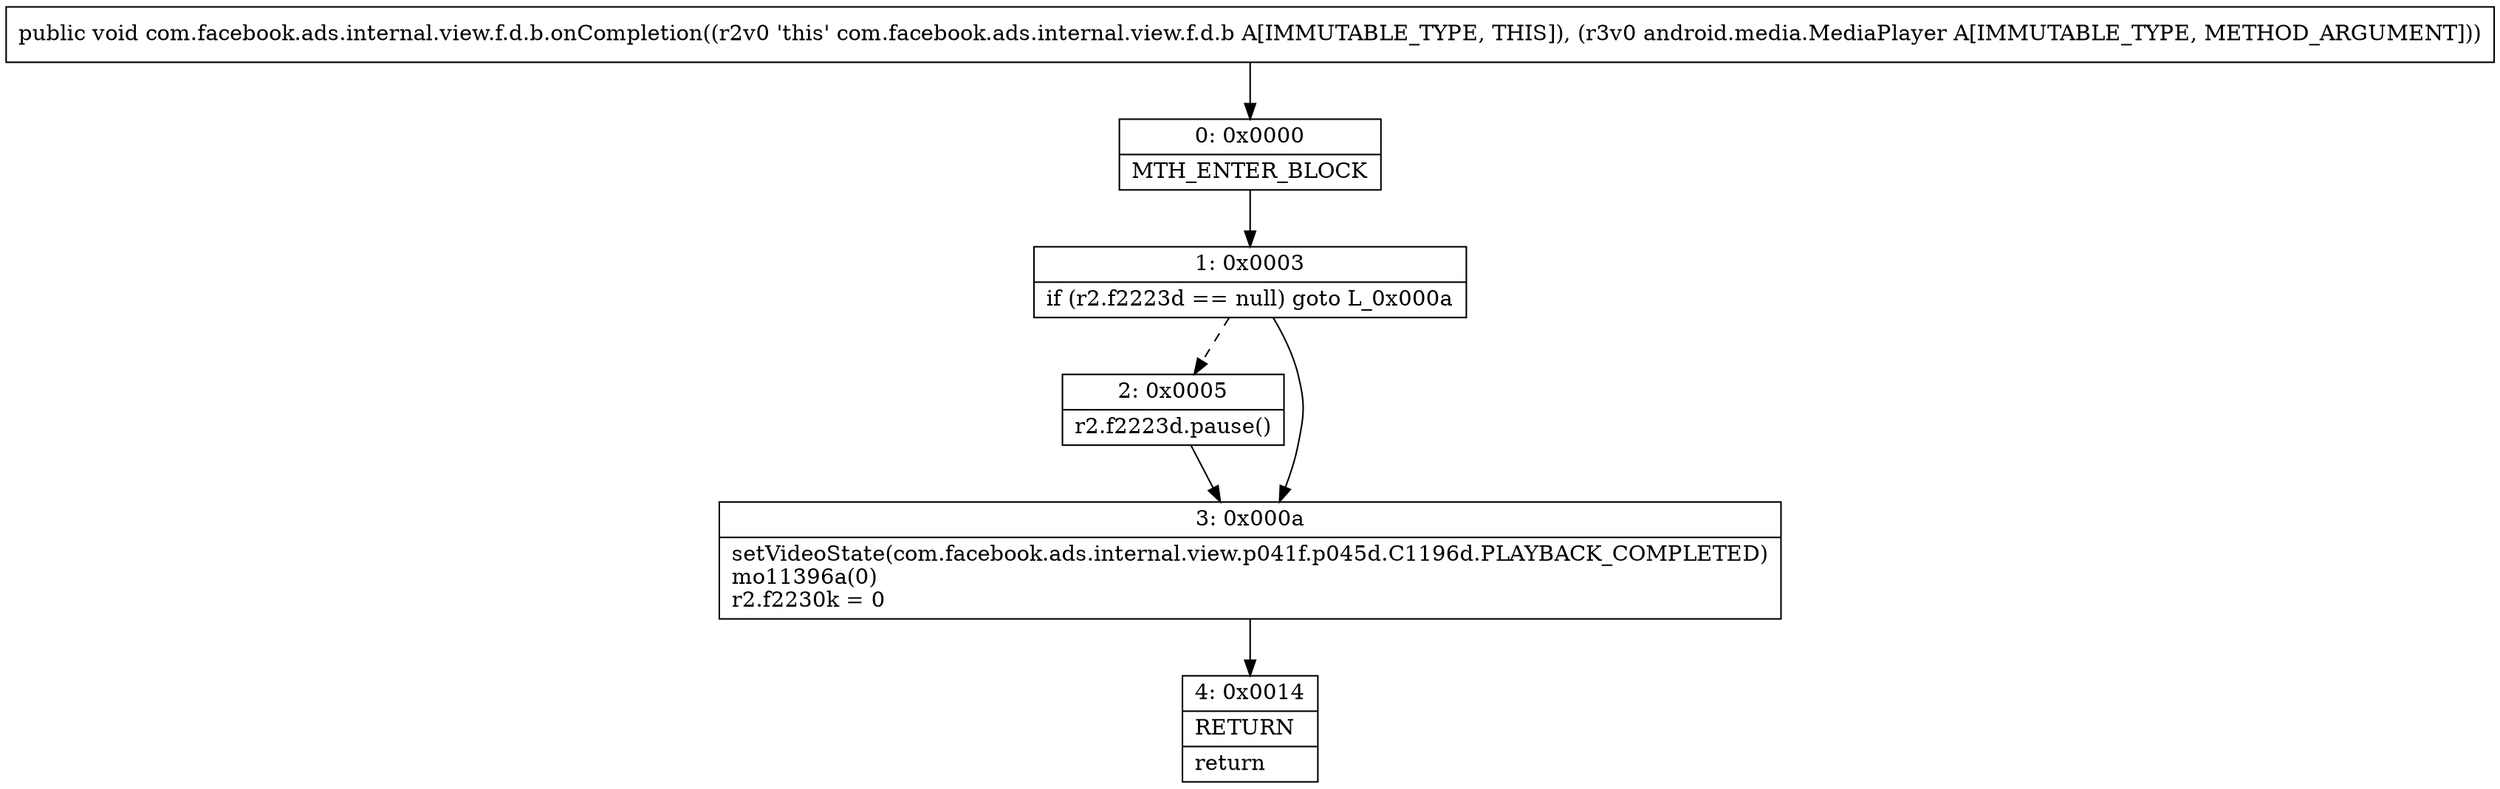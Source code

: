 digraph "CFG forcom.facebook.ads.internal.view.f.d.b.onCompletion(Landroid\/media\/MediaPlayer;)V" {
Node_0 [shape=record,label="{0\:\ 0x0000|MTH_ENTER_BLOCK\l}"];
Node_1 [shape=record,label="{1\:\ 0x0003|if (r2.f2223d == null) goto L_0x000a\l}"];
Node_2 [shape=record,label="{2\:\ 0x0005|r2.f2223d.pause()\l}"];
Node_3 [shape=record,label="{3\:\ 0x000a|setVideoState(com.facebook.ads.internal.view.p041f.p045d.C1196d.PLAYBACK_COMPLETED)\lmo11396a(0)\lr2.f2230k = 0\l}"];
Node_4 [shape=record,label="{4\:\ 0x0014|RETURN\l|return\l}"];
MethodNode[shape=record,label="{public void com.facebook.ads.internal.view.f.d.b.onCompletion((r2v0 'this' com.facebook.ads.internal.view.f.d.b A[IMMUTABLE_TYPE, THIS]), (r3v0 android.media.MediaPlayer A[IMMUTABLE_TYPE, METHOD_ARGUMENT])) }"];
MethodNode -> Node_0;
Node_0 -> Node_1;
Node_1 -> Node_2[style=dashed];
Node_1 -> Node_3;
Node_2 -> Node_3;
Node_3 -> Node_4;
}


